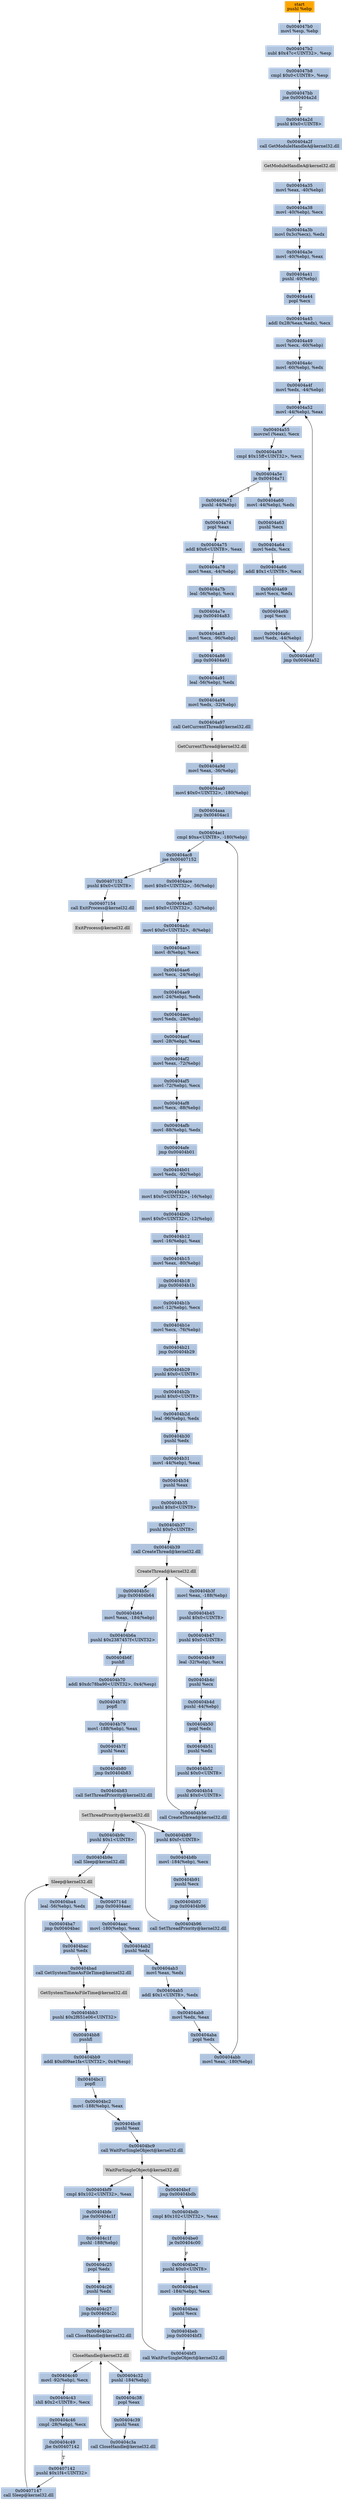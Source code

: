 digraph G {
node[shape=rectangle,style=filled,fillcolor=lightsteelblue,color=lightsteelblue]
bgcolor="transparent"
a0x004047afpushl_ebp[label="start\npushl %ebp",color="lightgrey",fillcolor="orange"];
a0x004047b0movl_esp_ebp[label="0x004047b0\nmovl %esp, %ebp"];
a0x004047b2subl_0x47cUINT32_esp[label="0x004047b2\nsubl $0x47c<UINT32>, %esp"];
a0x004047b8cmpl_0x0UINT8_esp[label="0x004047b8\ncmpl $0x0<UINT8>, %esp"];
a0x004047bbjne_0x00404a2d[label="0x004047bb\njne 0x00404a2d"];
a0x00404a2dpushl_0x0UINT8[label="0x00404a2d\npushl $0x0<UINT8>"];
a0x00404a2fcall_GetModuleHandleA_kernel32_dll[label="0x00404a2f\ncall GetModuleHandleA@kernel32.dll"];
GetModuleHandleA_kernel32_dll[label="GetModuleHandleA@kernel32.dll",color="lightgrey",fillcolor="lightgrey"];
a0x00404a35movl_eax__40ebp_[label="0x00404a35\nmovl %eax, -40(%ebp)"];
a0x00404a38movl__40ebp__ecx[label="0x00404a38\nmovl -40(%ebp), %ecx"];
a0x00404a3bmovl_0x3cecx__edx[label="0x00404a3b\nmovl 0x3c(%ecx), %edx"];
a0x00404a3emovl__40ebp__eax[label="0x00404a3e\nmovl -40(%ebp), %eax"];
a0x00404a41pushl__40ebp_[label="0x00404a41\npushl -40(%ebp)"];
a0x00404a44popl_ecx[label="0x00404a44\npopl %ecx"];
a0x00404a45addl_0x28eaxedx__ecx[label="0x00404a45\naddl 0x28(%eax,%edx), %ecx"];
a0x00404a49movl_ecx__60ebp_[label="0x00404a49\nmovl %ecx, -60(%ebp)"];
a0x00404a4cmovl__60ebp__edx[label="0x00404a4c\nmovl -60(%ebp), %edx"];
a0x00404a4fmovl_edx__44ebp_[label="0x00404a4f\nmovl %edx, -44(%ebp)"];
a0x00404a52movl__44ebp__eax[label="0x00404a52\nmovl -44(%ebp), %eax"];
a0x00404a55movzwl_eax__ecx[label="0x00404a55\nmovzwl (%eax), %ecx"];
a0x00404a58cmpl_0x15ffUINT32_ecx[label="0x00404a58\ncmpl $0x15ff<UINT32>, %ecx"];
a0x00404a5eje_0x00404a71[label="0x00404a5e\nje 0x00404a71"];
a0x00404a60movl__44ebp__edx[label="0x00404a60\nmovl -44(%ebp), %edx"];
a0x00404a63pushl_ecx[label="0x00404a63\npushl %ecx"];
a0x00404a64movl_edx_ecx[label="0x00404a64\nmovl %edx, %ecx"];
a0x00404a66addl_0x1UINT8_ecx[label="0x00404a66\naddl $0x1<UINT8>, %ecx"];
a0x00404a69movl_ecx_edx[label="0x00404a69\nmovl %ecx, %edx"];
a0x00404a6bpopl_ecx[label="0x00404a6b\npopl %ecx"];
a0x00404a6cmovl_edx__44ebp_[label="0x00404a6c\nmovl %edx, -44(%ebp)"];
a0x00404a6fjmp_0x00404a52[label="0x00404a6f\njmp 0x00404a52"];
a0x00404a71pushl__44ebp_[label="0x00404a71\npushl -44(%ebp)"];
a0x00404a74popl_eax[label="0x00404a74\npopl %eax"];
a0x00404a75addl_0x6UINT8_eax[label="0x00404a75\naddl $0x6<UINT8>, %eax"];
a0x00404a78movl_eax__44ebp_[label="0x00404a78\nmovl %eax, -44(%ebp)"];
a0x00404a7bleal__56ebp__ecx[label="0x00404a7b\nleal -56(%ebp), %ecx"];
a0x00404a7ejmp_0x00404a83[label="0x00404a7e\njmp 0x00404a83"];
a0x00404a83movl_ecx__96ebp_[label="0x00404a83\nmovl %ecx, -96(%ebp)"];
a0x00404a86jmp_0x00404a91[label="0x00404a86\njmp 0x00404a91"];
a0x00404a91leal__56ebp__edx[label="0x00404a91\nleal -56(%ebp), %edx"];
a0x00404a94movl_edx__32ebp_[label="0x00404a94\nmovl %edx, -32(%ebp)"];
a0x00404a97call_GetCurrentThread_kernel32_dll[label="0x00404a97\ncall GetCurrentThread@kernel32.dll"];
GetCurrentThread_kernel32_dll[label="GetCurrentThread@kernel32.dll",color="lightgrey",fillcolor="lightgrey"];
a0x00404a9dmovl_eax__36ebp_[label="0x00404a9d\nmovl %eax, -36(%ebp)"];
a0x00404aa0movl_0x0UINT32__180ebp_[label="0x00404aa0\nmovl $0x0<UINT32>, -180(%ebp)"];
a0x00404aaajmp_0x00404ac1[label="0x00404aaa\njmp 0x00404ac1"];
a0x00404ac1cmpl_0xaUINT8__180ebp_[label="0x00404ac1\ncmpl $0xa<UINT8>, -180(%ebp)"];
a0x00404ac8jae_0x00407152[label="0x00404ac8\njae 0x00407152"];
a0x00404acemovl_0x0UINT32__56ebp_[label="0x00404ace\nmovl $0x0<UINT32>, -56(%ebp)"];
a0x00404ad5movl_0x0UINT32__52ebp_[label="0x00404ad5\nmovl $0x0<UINT32>, -52(%ebp)"];
a0x00404adcmovl_0x0UINT32__8ebp_[label="0x00404adc\nmovl $0x0<UINT32>, -8(%ebp)"];
a0x00404ae3movl__8ebp__ecx[label="0x00404ae3\nmovl -8(%ebp), %ecx"];
a0x00404ae6movl_ecx__24ebp_[label="0x00404ae6\nmovl %ecx, -24(%ebp)"];
a0x00404ae9movl__24ebp__edx[label="0x00404ae9\nmovl -24(%ebp), %edx"];
a0x00404aecmovl_edx__28ebp_[label="0x00404aec\nmovl %edx, -28(%ebp)"];
a0x00404aefmovl__28ebp__eax[label="0x00404aef\nmovl -28(%ebp), %eax"];
a0x00404af2movl_eax__72ebp_[label="0x00404af2\nmovl %eax, -72(%ebp)"];
a0x00404af5movl__72ebp__ecx[label="0x00404af5\nmovl -72(%ebp), %ecx"];
a0x00404af8movl_ecx__88ebp_[label="0x00404af8\nmovl %ecx, -88(%ebp)"];
a0x00404afbmovl__88ebp__edx[label="0x00404afb\nmovl -88(%ebp), %edx"];
a0x00404afejmp_0x00404b01[label="0x00404afe\njmp 0x00404b01"];
a0x00404b01movl_edx__92ebp_[label="0x00404b01\nmovl %edx, -92(%ebp)"];
a0x00404b04movl_0x0UINT32__16ebp_[label="0x00404b04\nmovl $0x0<UINT32>, -16(%ebp)"];
a0x00404b0bmovl_0x0UINT32__12ebp_[label="0x00404b0b\nmovl $0x0<UINT32>, -12(%ebp)"];
a0x00404b12movl__16ebp__eax[label="0x00404b12\nmovl -16(%ebp), %eax"];
a0x00404b15movl_eax__80ebp_[label="0x00404b15\nmovl %eax, -80(%ebp)"];
a0x00404b18jmp_0x00404b1b[label="0x00404b18\njmp 0x00404b1b"];
a0x00404b1bmovl__12ebp__ecx[label="0x00404b1b\nmovl -12(%ebp), %ecx"];
a0x00404b1emovl_ecx__76ebp_[label="0x00404b1e\nmovl %ecx, -76(%ebp)"];
a0x00404b21jmp_0x00404b29[label="0x00404b21\njmp 0x00404b29"];
a0x00404b29pushl_0x0UINT8[label="0x00404b29\npushl $0x0<UINT8>"];
a0x00404b2bpushl_0x0UINT8[label="0x00404b2b\npushl $0x0<UINT8>"];
a0x00404b2dleal__96ebp__edx[label="0x00404b2d\nleal -96(%ebp), %edx"];
a0x00404b30pushl_edx[label="0x00404b30\npushl %edx"];
a0x00404b31movl__44ebp__eax[label="0x00404b31\nmovl -44(%ebp), %eax"];
a0x00404b34pushl_eax[label="0x00404b34\npushl %eax"];
a0x00404b35pushl_0x0UINT8[label="0x00404b35\npushl $0x0<UINT8>"];
a0x00404b37pushl_0x0UINT8[label="0x00404b37\npushl $0x0<UINT8>"];
a0x00404b39call_CreateThread_kernel32_dll[label="0x00404b39\ncall CreateThread@kernel32.dll"];
CreateThread_kernel32_dll[label="CreateThread@kernel32.dll",color="lightgrey",fillcolor="lightgrey"];
a0x00404b3fmovl_eax__188ebp_[label="0x00404b3f\nmovl %eax, -188(%ebp)"];
a0x00404b45pushl_0x0UINT8[label="0x00404b45\npushl $0x0<UINT8>"];
a0x00404b47pushl_0x0UINT8[label="0x00404b47\npushl $0x0<UINT8>"];
a0x00404b49leal__32ebp__ecx[label="0x00404b49\nleal -32(%ebp), %ecx"];
a0x00404b4cpushl_ecx[label="0x00404b4c\npushl %ecx"];
a0x00404b4dpushl__44ebp_[label="0x00404b4d\npushl -44(%ebp)"];
a0x00404b50popl_edx[label="0x00404b50\npopl %edx"];
a0x00404b51pushl_edx[label="0x00404b51\npushl %edx"];
a0x00404b52pushl_0x0UINT8[label="0x00404b52\npushl $0x0<UINT8>"];
a0x00404b54pushl_0x0UINT8[label="0x00404b54\npushl $0x0<UINT8>"];
a0x00404b56call_CreateThread_kernel32_dll[label="0x00404b56\ncall CreateThread@kernel32.dll"];
a0x00404b5cjmp_0x00404b64[label="0x00404b5c\njmp 0x00404b64"];
a0x00404b64movl_eax__184ebp_[label="0x00404b64\nmovl %eax, -184(%ebp)"];
a0x00404b6apushl_0x2387457fUINT32[label="0x00404b6a\npushl $0x2387457f<UINT32>"];
a0x00404b6fpushfl_[label="0x00404b6f\npushfl "];
a0x00404b70addl_0xdc78ba90UINT32_0x4esp_[label="0x00404b70\naddl $0xdc78ba90<UINT32>, 0x4(%esp)"];
a0x00404b78popfl_[label="0x00404b78\npopfl "];
a0x00404b79movl__188ebp__eax[label="0x00404b79\nmovl -188(%ebp), %eax"];
a0x00404b7fpushl_eax[label="0x00404b7f\npushl %eax"];
a0x00404b80jmp_0x00404b83[label="0x00404b80\njmp 0x00404b83"];
a0x00404b83call_SetThreadPriority_kernel32_dll[label="0x00404b83\ncall SetThreadPriority@kernel32.dll"];
SetThreadPriority_kernel32_dll[label="SetThreadPriority@kernel32.dll",color="lightgrey",fillcolor="lightgrey"];
a0x00404b89pushl_0xfUINT8[label="0x00404b89\npushl $0xf<UINT8>"];
a0x00404b8bmovl__184ebp__ecx[label="0x00404b8b\nmovl -184(%ebp), %ecx"];
a0x00404b91pushl_ecx[label="0x00404b91\npushl %ecx"];
a0x00404b92jmp_0x00404b96[label="0x00404b92\njmp 0x00404b96"];
a0x00404b96call_SetThreadPriority_kernel32_dll[label="0x00404b96\ncall SetThreadPriority@kernel32.dll"];
a0x00404b9cpushl_0x1UINT8[label="0x00404b9c\npushl $0x1<UINT8>"];
a0x00404b9ecall_Sleep_kernel32_dll[label="0x00404b9e\ncall Sleep@kernel32.dll"];
Sleep_kernel32_dll[label="Sleep@kernel32.dll",color="lightgrey",fillcolor="lightgrey"];
a0x00404ba4leal__56ebp__edx[label="0x00404ba4\nleal -56(%ebp), %edx"];
a0x00404ba7jmp_0x00404bac[label="0x00404ba7\njmp 0x00404bac"];
a0x00404bacpushl_edx[label="0x00404bac\npushl %edx"];
a0x00404badcall_GetSystemTimeAsFileTime_kernel32_dll[label="0x00404bad\ncall GetSystemTimeAsFileTime@kernel32.dll"];
GetSystemTimeAsFileTime_kernel32_dll[label="GetSystemTimeAsFileTime@kernel32.dll",color="lightgrey",fillcolor="lightgrey"];
a0x00404bb3pushl_0x2f651e06UINT32[label="0x00404bb3\npushl $0x2f651e06<UINT32>"];
a0x00404bb8pushfl_[label="0x00404bb8\npushfl "];
a0x00404bb9addl_0xd09ae1faUINT32_0x4esp_[label="0x00404bb9\naddl $0xd09ae1fa<UINT32>, 0x4(%esp)"];
a0x00404bc1popfl_[label="0x00404bc1\npopfl "];
a0x00404bc2movl__188ebp__eax[label="0x00404bc2\nmovl -188(%ebp), %eax"];
a0x00404bc8pushl_eax[label="0x00404bc8\npushl %eax"];
a0x00404bc9call_WaitForSingleObject_kernel32_dll[label="0x00404bc9\ncall WaitForSingleObject@kernel32.dll"];
WaitForSingleObject_kernel32_dll[label="WaitForSingleObject@kernel32.dll",color="lightgrey",fillcolor="lightgrey"];
a0x00404bcfjmp_0x00404bdb[label="0x00404bcf\njmp 0x00404bdb"];
a0x00404bdbcmpl_0x102UINT32_eax[label="0x00404bdb\ncmpl $0x102<UINT32>, %eax"];
a0x00404be0je_0x00404c00[label="0x00404be0\nje 0x00404c00"];
a0x00404be2pushl_0x0UINT8[label="0x00404be2\npushl $0x0<UINT8>"];
a0x00404be4movl__184ebp__ecx[label="0x00404be4\nmovl -184(%ebp), %ecx"];
a0x00404beapushl_ecx[label="0x00404bea\npushl %ecx"];
a0x00404bebjmp_0x00404bf3[label="0x00404beb\njmp 0x00404bf3"];
a0x00404bf3call_WaitForSingleObject_kernel32_dll[label="0x00404bf3\ncall WaitForSingleObject@kernel32.dll"];
a0x00404bf9cmpl_0x102UINT32_eax[label="0x00404bf9\ncmpl $0x102<UINT32>, %eax"];
a0x00404bfejne_0x00404c1f[label="0x00404bfe\njne 0x00404c1f"];
a0x00404c1fpushl__188ebp_[label="0x00404c1f\npushl -188(%ebp)"];
a0x00404c25popl_edx[label="0x00404c25\npopl %edx"];
a0x00404c26pushl_edx[label="0x00404c26\npushl %edx"];
a0x00404c27jmp_0x00404c2c[label="0x00404c27\njmp 0x00404c2c"];
a0x00404c2ccall_CloseHandle_kernel32_dll[label="0x00404c2c\ncall CloseHandle@kernel32.dll"];
CloseHandle_kernel32_dll[label="CloseHandle@kernel32.dll",color="lightgrey",fillcolor="lightgrey"];
a0x00404c32pushl__184ebp_[label="0x00404c32\npushl -184(%ebp)"];
a0x00404c38popl_eax[label="0x00404c38\npopl %eax"];
a0x00404c39pushl_eax[label="0x00404c39\npushl %eax"];
a0x00404c3acall_CloseHandle_kernel32_dll[label="0x00404c3a\ncall CloseHandle@kernel32.dll"];
a0x00404c40movl__92ebp__ecx[label="0x00404c40\nmovl -92(%ebp), %ecx"];
a0x00404c43shll_0x2UINT8_ecx[label="0x00404c43\nshll $0x2<UINT8>, %ecx"];
a0x00404c46cmpl__28ebp__ecx[label="0x00404c46\ncmpl -28(%ebp), %ecx"];
a0x00404c49jbe_0x00407142[label="0x00404c49\njbe 0x00407142"];
a0x00407142pushl_0x1f4UINT32[label="0x00407142\npushl $0x1f4<UINT32>"];
a0x00407147call_Sleep_kernel32_dll[label="0x00407147\ncall Sleep@kernel32.dll"];
a0x0040714djmp_0x00404aac[label="0x0040714d\njmp 0x00404aac"];
a0x00404aacmovl__180ebp__eax[label="0x00404aac\nmovl -180(%ebp), %eax"];
a0x00404ab2pushl_edx[label="0x00404ab2\npushl %edx"];
a0x00404ab3movl_eax_edx[label="0x00404ab3\nmovl %eax, %edx"];
a0x00404ab5addl_0x1UINT8_edx[label="0x00404ab5\naddl $0x1<UINT8>, %edx"];
a0x00404ab8movl_edx_eax[label="0x00404ab8\nmovl %edx, %eax"];
a0x00404abapopl_edx[label="0x00404aba\npopl %edx"];
a0x00404abbmovl_eax__180ebp_[label="0x00404abb\nmovl %eax, -180(%ebp)"];
a0x00407152pushl_0x0UINT8[label="0x00407152\npushl $0x0<UINT8>"];
a0x00407154call_ExitProcess_kernel32_dll[label="0x00407154\ncall ExitProcess@kernel32.dll"];
ExitProcess_kernel32_dll[label="ExitProcess@kernel32.dll",color="lightgrey",fillcolor="lightgrey"];
a0x004047afpushl_ebp -> a0x004047b0movl_esp_ebp [color="#000000"];
a0x004047b0movl_esp_ebp -> a0x004047b2subl_0x47cUINT32_esp [color="#000000"];
a0x004047b2subl_0x47cUINT32_esp -> a0x004047b8cmpl_0x0UINT8_esp [color="#000000"];
a0x004047b8cmpl_0x0UINT8_esp -> a0x004047bbjne_0x00404a2d [color="#000000"];
a0x004047bbjne_0x00404a2d -> a0x00404a2dpushl_0x0UINT8 [color="#000000",label="T"];
a0x00404a2dpushl_0x0UINT8 -> a0x00404a2fcall_GetModuleHandleA_kernel32_dll [color="#000000"];
a0x00404a2fcall_GetModuleHandleA_kernel32_dll -> GetModuleHandleA_kernel32_dll [color="#000000"];
GetModuleHandleA_kernel32_dll -> a0x00404a35movl_eax__40ebp_ [color="#000000"];
a0x00404a35movl_eax__40ebp_ -> a0x00404a38movl__40ebp__ecx [color="#000000"];
a0x00404a38movl__40ebp__ecx -> a0x00404a3bmovl_0x3cecx__edx [color="#000000"];
a0x00404a3bmovl_0x3cecx__edx -> a0x00404a3emovl__40ebp__eax [color="#000000"];
a0x00404a3emovl__40ebp__eax -> a0x00404a41pushl__40ebp_ [color="#000000"];
a0x00404a41pushl__40ebp_ -> a0x00404a44popl_ecx [color="#000000"];
a0x00404a44popl_ecx -> a0x00404a45addl_0x28eaxedx__ecx [color="#000000"];
a0x00404a45addl_0x28eaxedx__ecx -> a0x00404a49movl_ecx__60ebp_ [color="#000000"];
a0x00404a49movl_ecx__60ebp_ -> a0x00404a4cmovl__60ebp__edx [color="#000000"];
a0x00404a4cmovl__60ebp__edx -> a0x00404a4fmovl_edx__44ebp_ [color="#000000"];
a0x00404a4fmovl_edx__44ebp_ -> a0x00404a52movl__44ebp__eax [color="#000000"];
a0x00404a52movl__44ebp__eax -> a0x00404a55movzwl_eax__ecx [color="#000000"];
a0x00404a55movzwl_eax__ecx -> a0x00404a58cmpl_0x15ffUINT32_ecx [color="#000000"];
a0x00404a58cmpl_0x15ffUINT32_ecx -> a0x00404a5eje_0x00404a71 [color="#000000"];
a0x00404a5eje_0x00404a71 -> a0x00404a60movl__44ebp__edx [color="#000000",label="F"];
a0x00404a60movl__44ebp__edx -> a0x00404a63pushl_ecx [color="#000000"];
a0x00404a63pushl_ecx -> a0x00404a64movl_edx_ecx [color="#000000"];
a0x00404a64movl_edx_ecx -> a0x00404a66addl_0x1UINT8_ecx [color="#000000"];
a0x00404a66addl_0x1UINT8_ecx -> a0x00404a69movl_ecx_edx [color="#000000"];
a0x00404a69movl_ecx_edx -> a0x00404a6bpopl_ecx [color="#000000"];
a0x00404a6bpopl_ecx -> a0x00404a6cmovl_edx__44ebp_ [color="#000000"];
a0x00404a6cmovl_edx__44ebp_ -> a0x00404a6fjmp_0x00404a52 [color="#000000"];
a0x00404a6fjmp_0x00404a52 -> a0x00404a52movl__44ebp__eax [color="#000000"];
a0x00404a5eje_0x00404a71 -> a0x00404a71pushl__44ebp_ [color="#000000",label="T"];
a0x00404a71pushl__44ebp_ -> a0x00404a74popl_eax [color="#000000"];
a0x00404a74popl_eax -> a0x00404a75addl_0x6UINT8_eax [color="#000000"];
a0x00404a75addl_0x6UINT8_eax -> a0x00404a78movl_eax__44ebp_ [color="#000000"];
a0x00404a78movl_eax__44ebp_ -> a0x00404a7bleal__56ebp__ecx [color="#000000"];
a0x00404a7bleal__56ebp__ecx -> a0x00404a7ejmp_0x00404a83 [color="#000000"];
a0x00404a7ejmp_0x00404a83 -> a0x00404a83movl_ecx__96ebp_ [color="#000000"];
a0x00404a83movl_ecx__96ebp_ -> a0x00404a86jmp_0x00404a91 [color="#000000"];
a0x00404a86jmp_0x00404a91 -> a0x00404a91leal__56ebp__edx [color="#000000"];
a0x00404a91leal__56ebp__edx -> a0x00404a94movl_edx__32ebp_ [color="#000000"];
a0x00404a94movl_edx__32ebp_ -> a0x00404a97call_GetCurrentThread_kernel32_dll [color="#000000"];
a0x00404a97call_GetCurrentThread_kernel32_dll -> GetCurrentThread_kernel32_dll [color="#000000"];
GetCurrentThread_kernel32_dll -> a0x00404a9dmovl_eax__36ebp_ [color="#000000"];
a0x00404a9dmovl_eax__36ebp_ -> a0x00404aa0movl_0x0UINT32__180ebp_ [color="#000000"];
a0x00404aa0movl_0x0UINT32__180ebp_ -> a0x00404aaajmp_0x00404ac1 [color="#000000"];
a0x00404aaajmp_0x00404ac1 -> a0x00404ac1cmpl_0xaUINT8__180ebp_ [color="#000000"];
a0x00404ac1cmpl_0xaUINT8__180ebp_ -> a0x00404ac8jae_0x00407152 [color="#000000"];
a0x00404ac8jae_0x00407152 -> a0x00404acemovl_0x0UINT32__56ebp_ [color="#000000",label="F"];
a0x00404acemovl_0x0UINT32__56ebp_ -> a0x00404ad5movl_0x0UINT32__52ebp_ [color="#000000"];
a0x00404ad5movl_0x0UINT32__52ebp_ -> a0x00404adcmovl_0x0UINT32__8ebp_ [color="#000000"];
a0x00404adcmovl_0x0UINT32__8ebp_ -> a0x00404ae3movl__8ebp__ecx [color="#000000"];
a0x00404ae3movl__8ebp__ecx -> a0x00404ae6movl_ecx__24ebp_ [color="#000000"];
a0x00404ae6movl_ecx__24ebp_ -> a0x00404ae9movl__24ebp__edx [color="#000000"];
a0x00404ae9movl__24ebp__edx -> a0x00404aecmovl_edx__28ebp_ [color="#000000"];
a0x00404aecmovl_edx__28ebp_ -> a0x00404aefmovl__28ebp__eax [color="#000000"];
a0x00404aefmovl__28ebp__eax -> a0x00404af2movl_eax__72ebp_ [color="#000000"];
a0x00404af2movl_eax__72ebp_ -> a0x00404af5movl__72ebp__ecx [color="#000000"];
a0x00404af5movl__72ebp__ecx -> a0x00404af8movl_ecx__88ebp_ [color="#000000"];
a0x00404af8movl_ecx__88ebp_ -> a0x00404afbmovl__88ebp__edx [color="#000000"];
a0x00404afbmovl__88ebp__edx -> a0x00404afejmp_0x00404b01 [color="#000000"];
a0x00404afejmp_0x00404b01 -> a0x00404b01movl_edx__92ebp_ [color="#000000"];
a0x00404b01movl_edx__92ebp_ -> a0x00404b04movl_0x0UINT32__16ebp_ [color="#000000"];
a0x00404b04movl_0x0UINT32__16ebp_ -> a0x00404b0bmovl_0x0UINT32__12ebp_ [color="#000000"];
a0x00404b0bmovl_0x0UINT32__12ebp_ -> a0x00404b12movl__16ebp__eax [color="#000000"];
a0x00404b12movl__16ebp__eax -> a0x00404b15movl_eax__80ebp_ [color="#000000"];
a0x00404b15movl_eax__80ebp_ -> a0x00404b18jmp_0x00404b1b [color="#000000"];
a0x00404b18jmp_0x00404b1b -> a0x00404b1bmovl__12ebp__ecx [color="#000000"];
a0x00404b1bmovl__12ebp__ecx -> a0x00404b1emovl_ecx__76ebp_ [color="#000000"];
a0x00404b1emovl_ecx__76ebp_ -> a0x00404b21jmp_0x00404b29 [color="#000000"];
a0x00404b21jmp_0x00404b29 -> a0x00404b29pushl_0x0UINT8 [color="#000000"];
a0x00404b29pushl_0x0UINT8 -> a0x00404b2bpushl_0x0UINT8 [color="#000000"];
a0x00404b2bpushl_0x0UINT8 -> a0x00404b2dleal__96ebp__edx [color="#000000"];
a0x00404b2dleal__96ebp__edx -> a0x00404b30pushl_edx [color="#000000"];
a0x00404b30pushl_edx -> a0x00404b31movl__44ebp__eax [color="#000000"];
a0x00404b31movl__44ebp__eax -> a0x00404b34pushl_eax [color="#000000"];
a0x00404b34pushl_eax -> a0x00404b35pushl_0x0UINT8 [color="#000000"];
a0x00404b35pushl_0x0UINT8 -> a0x00404b37pushl_0x0UINT8 [color="#000000"];
a0x00404b37pushl_0x0UINT8 -> a0x00404b39call_CreateThread_kernel32_dll [color="#000000"];
a0x00404b39call_CreateThread_kernel32_dll -> CreateThread_kernel32_dll [color="#000000"];
CreateThread_kernel32_dll -> a0x00404b3fmovl_eax__188ebp_ [color="#000000"];
a0x00404b3fmovl_eax__188ebp_ -> a0x00404b45pushl_0x0UINT8 [color="#000000"];
a0x00404b45pushl_0x0UINT8 -> a0x00404b47pushl_0x0UINT8 [color="#000000"];
a0x00404b47pushl_0x0UINT8 -> a0x00404b49leal__32ebp__ecx [color="#000000"];
a0x00404b49leal__32ebp__ecx -> a0x00404b4cpushl_ecx [color="#000000"];
a0x00404b4cpushl_ecx -> a0x00404b4dpushl__44ebp_ [color="#000000"];
a0x00404b4dpushl__44ebp_ -> a0x00404b50popl_edx [color="#000000"];
a0x00404b50popl_edx -> a0x00404b51pushl_edx [color="#000000"];
a0x00404b51pushl_edx -> a0x00404b52pushl_0x0UINT8 [color="#000000"];
a0x00404b52pushl_0x0UINT8 -> a0x00404b54pushl_0x0UINT8 [color="#000000"];
a0x00404b54pushl_0x0UINT8 -> a0x00404b56call_CreateThread_kernel32_dll [color="#000000"];
a0x00404b56call_CreateThread_kernel32_dll -> CreateThread_kernel32_dll [color="#000000"];
CreateThread_kernel32_dll -> a0x00404b5cjmp_0x00404b64 [color="#000000"];
a0x00404b5cjmp_0x00404b64 -> a0x00404b64movl_eax__184ebp_ [color="#000000"];
a0x00404b64movl_eax__184ebp_ -> a0x00404b6apushl_0x2387457fUINT32 [color="#000000"];
a0x00404b6apushl_0x2387457fUINT32 -> a0x00404b6fpushfl_ [color="#000000"];
a0x00404b6fpushfl_ -> a0x00404b70addl_0xdc78ba90UINT32_0x4esp_ [color="#000000"];
a0x00404b70addl_0xdc78ba90UINT32_0x4esp_ -> a0x00404b78popfl_ [color="#000000"];
a0x00404b78popfl_ -> a0x00404b79movl__188ebp__eax [color="#000000"];
a0x00404b79movl__188ebp__eax -> a0x00404b7fpushl_eax [color="#000000"];
a0x00404b7fpushl_eax -> a0x00404b80jmp_0x00404b83 [color="#000000"];
a0x00404b80jmp_0x00404b83 -> a0x00404b83call_SetThreadPriority_kernel32_dll [color="#000000"];
a0x00404b83call_SetThreadPriority_kernel32_dll -> SetThreadPriority_kernel32_dll [color="#000000"];
SetThreadPriority_kernel32_dll -> a0x00404b89pushl_0xfUINT8 [color="#000000"];
a0x00404b89pushl_0xfUINT8 -> a0x00404b8bmovl__184ebp__ecx [color="#000000"];
a0x00404b8bmovl__184ebp__ecx -> a0x00404b91pushl_ecx [color="#000000"];
a0x00404b91pushl_ecx -> a0x00404b92jmp_0x00404b96 [color="#000000"];
a0x00404b92jmp_0x00404b96 -> a0x00404b96call_SetThreadPriority_kernel32_dll [color="#000000"];
a0x00404b96call_SetThreadPriority_kernel32_dll -> SetThreadPriority_kernel32_dll [color="#000000"];
SetThreadPriority_kernel32_dll -> a0x00404b9cpushl_0x1UINT8 [color="#000000"];
a0x00404b9cpushl_0x1UINT8 -> a0x00404b9ecall_Sleep_kernel32_dll [color="#000000"];
a0x00404b9ecall_Sleep_kernel32_dll -> Sleep_kernel32_dll [color="#000000"];
Sleep_kernel32_dll -> a0x00404ba4leal__56ebp__edx [color="#000000"];
a0x00404ba4leal__56ebp__edx -> a0x00404ba7jmp_0x00404bac [color="#000000"];
a0x00404ba7jmp_0x00404bac -> a0x00404bacpushl_edx [color="#000000"];
a0x00404bacpushl_edx -> a0x00404badcall_GetSystemTimeAsFileTime_kernel32_dll [color="#000000"];
a0x00404badcall_GetSystemTimeAsFileTime_kernel32_dll -> GetSystemTimeAsFileTime_kernel32_dll [color="#000000"];
GetSystemTimeAsFileTime_kernel32_dll -> a0x00404bb3pushl_0x2f651e06UINT32 [color="#000000"];
a0x00404bb3pushl_0x2f651e06UINT32 -> a0x00404bb8pushfl_ [color="#000000"];
a0x00404bb8pushfl_ -> a0x00404bb9addl_0xd09ae1faUINT32_0x4esp_ [color="#000000"];
a0x00404bb9addl_0xd09ae1faUINT32_0x4esp_ -> a0x00404bc1popfl_ [color="#000000"];
a0x00404bc1popfl_ -> a0x00404bc2movl__188ebp__eax [color="#000000"];
a0x00404bc2movl__188ebp__eax -> a0x00404bc8pushl_eax [color="#000000"];
a0x00404bc8pushl_eax -> a0x00404bc9call_WaitForSingleObject_kernel32_dll [color="#000000"];
a0x00404bc9call_WaitForSingleObject_kernel32_dll -> WaitForSingleObject_kernel32_dll [color="#000000"];
WaitForSingleObject_kernel32_dll -> a0x00404bcfjmp_0x00404bdb [color="#000000"];
a0x00404bcfjmp_0x00404bdb -> a0x00404bdbcmpl_0x102UINT32_eax [color="#000000"];
a0x00404bdbcmpl_0x102UINT32_eax -> a0x00404be0je_0x00404c00 [color="#000000"];
a0x00404be0je_0x00404c00 -> a0x00404be2pushl_0x0UINT8 [color="#000000",label="F"];
a0x00404be2pushl_0x0UINT8 -> a0x00404be4movl__184ebp__ecx [color="#000000"];
a0x00404be4movl__184ebp__ecx -> a0x00404beapushl_ecx [color="#000000"];
a0x00404beapushl_ecx -> a0x00404bebjmp_0x00404bf3 [color="#000000"];
a0x00404bebjmp_0x00404bf3 -> a0x00404bf3call_WaitForSingleObject_kernel32_dll [color="#000000"];
a0x00404bf3call_WaitForSingleObject_kernel32_dll -> WaitForSingleObject_kernel32_dll [color="#000000"];
WaitForSingleObject_kernel32_dll -> a0x00404bf9cmpl_0x102UINT32_eax [color="#000000"];
a0x00404bf9cmpl_0x102UINT32_eax -> a0x00404bfejne_0x00404c1f [color="#000000"];
a0x00404bfejne_0x00404c1f -> a0x00404c1fpushl__188ebp_ [color="#000000",label="T"];
a0x00404c1fpushl__188ebp_ -> a0x00404c25popl_edx [color="#000000"];
a0x00404c25popl_edx -> a0x00404c26pushl_edx [color="#000000"];
a0x00404c26pushl_edx -> a0x00404c27jmp_0x00404c2c [color="#000000"];
a0x00404c27jmp_0x00404c2c -> a0x00404c2ccall_CloseHandle_kernel32_dll [color="#000000"];
a0x00404c2ccall_CloseHandle_kernel32_dll -> CloseHandle_kernel32_dll [color="#000000"];
CloseHandle_kernel32_dll -> a0x00404c32pushl__184ebp_ [color="#000000"];
a0x00404c32pushl__184ebp_ -> a0x00404c38popl_eax [color="#000000"];
a0x00404c38popl_eax -> a0x00404c39pushl_eax [color="#000000"];
a0x00404c39pushl_eax -> a0x00404c3acall_CloseHandle_kernel32_dll [color="#000000"];
a0x00404c3acall_CloseHandle_kernel32_dll -> CloseHandle_kernel32_dll [color="#000000"];
CloseHandle_kernel32_dll -> a0x00404c40movl__92ebp__ecx [color="#000000"];
a0x00404c40movl__92ebp__ecx -> a0x00404c43shll_0x2UINT8_ecx [color="#000000"];
a0x00404c43shll_0x2UINT8_ecx -> a0x00404c46cmpl__28ebp__ecx [color="#000000"];
a0x00404c46cmpl__28ebp__ecx -> a0x00404c49jbe_0x00407142 [color="#000000"];
a0x00404c49jbe_0x00407142 -> a0x00407142pushl_0x1f4UINT32 [color="#000000",label="T"];
a0x00407142pushl_0x1f4UINT32 -> a0x00407147call_Sleep_kernel32_dll [color="#000000"];
a0x00407147call_Sleep_kernel32_dll -> Sleep_kernel32_dll [color="#000000"];
Sleep_kernel32_dll -> a0x0040714djmp_0x00404aac [color="#000000"];
a0x0040714djmp_0x00404aac -> a0x00404aacmovl__180ebp__eax [color="#000000"];
a0x00404aacmovl__180ebp__eax -> a0x00404ab2pushl_edx [color="#000000"];
a0x00404ab2pushl_edx -> a0x00404ab3movl_eax_edx [color="#000000"];
a0x00404ab3movl_eax_edx -> a0x00404ab5addl_0x1UINT8_edx [color="#000000"];
a0x00404ab5addl_0x1UINT8_edx -> a0x00404ab8movl_edx_eax [color="#000000"];
a0x00404ab8movl_edx_eax -> a0x00404abapopl_edx [color="#000000"];
a0x00404abapopl_edx -> a0x00404abbmovl_eax__180ebp_ [color="#000000"];
a0x00404abbmovl_eax__180ebp_ -> a0x00404ac1cmpl_0xaUINT8__180ebp_ [color="#000000"];
a0x00404ac8jae_0x00407152 -> a0x00407152pushl_0x0UINT8 [color="#000000",label="T"];
a0x00407152pushl_0x0UINT8 -> a0x00407154call_ExitProcess_kernel32_dll [color="#000000"];
a0x00407154call_ExitProcess_kernel32_dll -> ExitProcess_kernel32_dll [color="#000000"];
}
